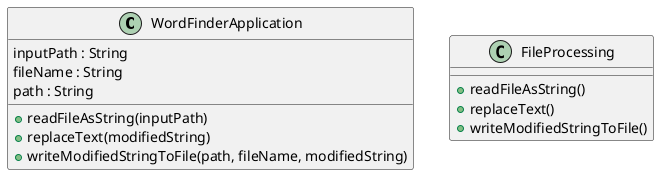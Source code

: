 @startuml

class WordFinderApplication{
    inputPath : String
    fileName : String
    path : String

    + readFileAsString(inputPath)
    + replaceText(modifiedString)
    + writeModifiedStringToFile(path, fileName, modifiedString)

}

class FileProcessing{
    + readFileAsString()
    + replaceText()
    + writeModifiedStringToFile()
}

@enduml